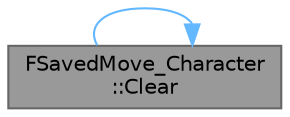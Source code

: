 digraph "FSavedMove_Character::Clear"
{
 // INTERACTIVE_SVG=YES
 // LATEX_PDF_SIZE
  bgcolor="transparent";
  edge [fontname=Helvetica,fontsize=10,labelfontname=Helvetica,labelfontsize=10];
  node [fontname=Helvetica,fontsize=10,shape=box,height=0.2,width=0.4];
  rankdir="LR";
  Node1 [id="Node000001",label="FSavedMove_Character\l::Clear",height=0.2,width=0.4,color="gray40", fillcolor="grey60", style="filled", fontcolor="black",tooltip="Clear saved move properties, so it can be re-used."];
  Node1 -> Node1 [id="edge1_Node000001_Node000001",color="steelblue1",style="solid",tooltip=" "];
}
